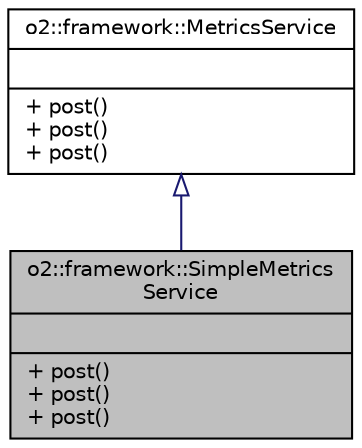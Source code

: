digraph "o2::framework::SimpleMetricsService"
{
 // INTERACTIVE_SVG=YES
  bgcolor="transparent";
  edge [fontname="Helvetica",fontsize="10",labelfontname="Helvetica",labelfontsize="10"];
  node [fontname="Helvetica",fontsize="10",shape=record];
  Node1 [label="{o2::framework::SimpleMetrics\lService\n||+ post()\l+ post()\l+ post()\l}",height=0.2,width=0.4,color="black", fillcolor="grey75", style="filled" fontcolor="black"];
  Node2 -> Node1 [dir="back",color="midnightblue",fontsize="10",style="solid",arrowtail="onormal",fontname="Helvetica"];
  Node2 [label="{o2::framework::MetricsService\n||+ post()\l+ post()\l+ post()\l}",height=0.2,width=0.4,color="black",URL="$df/dd1/classo2_1_1framework_1_1MetricsService.html"];
}
